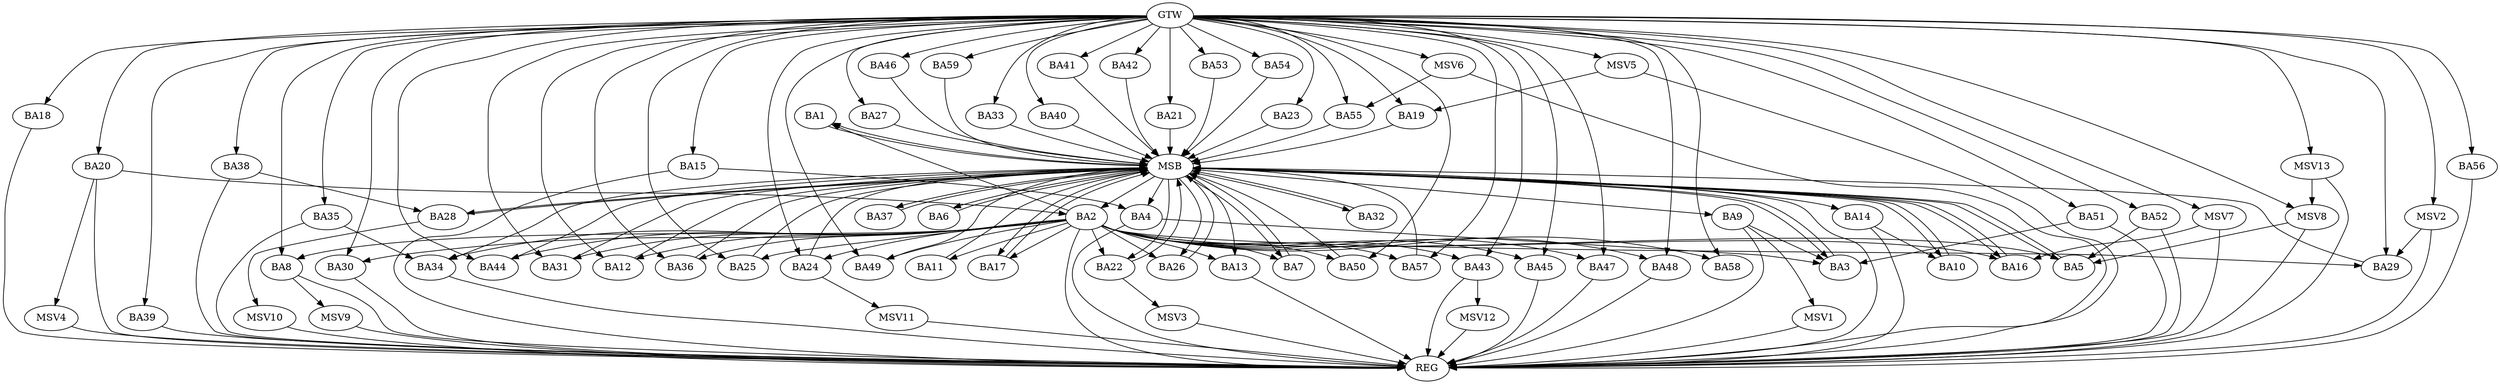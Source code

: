 strict digraph G {
  BA1 [ label="BA1" ];
  BA2 [ label="BA2" ];
  BA3 [ label="BA3" ];
  BA4 [ label="BA4" ];
  BA5 [ label="BA5" ];
  BA6 [ label="BA6" ];
  BA7 [ label="BA7" ];
  BA8 [ label="BA8" ];
  BA9 [ label="BA9" ];
  BA10 [ label="BA10" ];
  BA11 [ label="BA11" ];
  BA12 [ label="BA12" ];
  BA13 [ label="BA13" ];
  BA14 [ label="BA14" ];
  BA15 [ label="BA15" ];
  BA16 [ label="BA16" ];
  BA17 [ label="BA17" ];
  BA18 [ label="BA18" ];
  BA19 [ label="BA19" ];
  BA20 [ label="BA20" ];
  BA21 [ label="BA21" ];
  BA22 [ label="BA22" ];
  BA23 [ label="BA23" ];
  BA24 [ label="BA24" ];
  BA25 [ label="BA25" ];
  BA26 [ label="BA26" ];
  BA27 [ label="BA27" ];
  BA28 [ label="BA28" ];
  BA29 [ label="BA29" ];
  BA30 [ label="BA30" ];
  BA31 [ label="BA31" ];
  BA32 [ label="BA32" ];
  BA33 [ label="BA33" ];
  BA34 [ label="BA34" ];
  BA35 [ label="BA35" ];
  BA36 [ label="BA36" ];
  BA37 [ label="BA37" ];
  BA38 [ label="BA38" ];
  BA39 [ label="BA39" ];
  BA40 [ label="BA40" ];
  BA41 [ label="BA41" ];
  BA42 [ label="BA42" ];
  BA43 [ label="BA43" ];
  BA44 [ label="BA44" ];
  BA45 [ label="BA45" ];
  BA46 [ label="BA46" ];
  BA47 [ label="BA47" ];
  BA48 [ label="BA48" ];
  BA49 [ label="BA49" ];
  BA50 [ label="BA50" ];
  BA51 [ label="BA51" ];
  BA52 [ label="BA52" ];
  BA53 [ label="BA53" ];
  BA54 [ label="BA54" ];
  BA55 [ label="BA55" ];
  BA56 [ label="BA56" ];
  BA57 [ label="BA57" ];
  BA58 [ label="BA58" ];
  BA59 [ label="BA59" ];
  GTW [ label="GTW" ];
  REG [ label="REG" ];
  MSB [ label="MSB" ];
  MSV1 [ label="MSV1" ];
  MSV2 [ label="MSV2" ];
  MSV3 [ label="MSV3" ];
  MSV4 [ label="MSV4" ];
  MSV5 [ label="MSV5" ];
  MSV6 [ label="MSV6" ];
  MSV7 [ label="MSV7" ];
  MSV8 [ label="MSV8" ];
  MSV9 [ label="MSV9" ];
  MSV10 [ label="MSV10" ];
  MSV11 [ label="MSV11" ];
  MSV12 [ label="MSV12" ];
  MSV13 [ label="MSV13" ];
  BA2 -> BA1;
  BA4 -> BA3;
  BA9 -> BA3;
  BA14 -> BA10;
  BA15 -> BA4;
  BA20 -> BA2;
  BA35 -> BA34;
  BA38 -> BA28;
  BA51 -> BA3;
  BA52 -> BA5;
  GTW -> BA8;
  GTW -> BA12;
  GTW -> BA15;
  GTW -> BA18;
  GTW -> BA19;
  GTW -> BA20;
  GTW -> BA21;
  GTW -> BA23;
  GTW -> BA24;
  GTW -> BA25;
  GTW -> BA27;
  GTW -> BA29;
  GTW -> BA30;
  GTW -> BA31;
  GTW -> BA33;
  GTW -> BA35;
  GTW -> BA36;
  GTW -> BA38;
  GTW -> BA39;
  GTW -> BA40;
  GTW -> BA41;
  GTW -> BA42;
  GTW -> BA43;
  GTW -> BA44;
  GTW -> BA45;
  GTW -> BA46;
  GTW -> BA47;
  GTW -> BA48;
  GTW -> BA49;
  GTW -> BA50;
  GTW -> BA51;
  GTW -> BA52;
  GTW -> BA53;
  GTW -> BA54;
  GTW -> BA55;
  GTW -> BA56;
  GTW -> BA57;
  GTW -> BA58;
  GTW -> BA59;
  BA2 -> REG;
  BA4 -> REG;
  BA8 -> REG;
  BA9 -> REG;
  BA13 -> REG;
  BA14 -> REG;
  BA15 -> REG;
  BA18 -> REG;
  BA20 -> REG;
  BA30 -> REG;
  BA34 -> REG;
  BA35 -> REG;
  BA38 -> REG;
  BA39 -> REG;
  BA43 -> REG;
  BA45 -> REG;
  BA47 -> REG;
  BA48 -> REG;
  BA51 -> REG;
  BA52 -> REG;
  BA56 -> REG;
  BA1 -> MSB;
  MSB -> BA2;
  MSB -> REG;
  BA3 -> MSB;
  MSB -> BA1;
  BA5 -> MSB;
  MSB -> BA3;
  BA6 -> MSB;
  BA7 -> MSB;
  BA10 -> MSB;
  MSB -> BA6;
  BA11 -> MSB;
  BA12 -> MSB;
  MSB -> BA7;
  BA16 -> MSB;
  MSB -> BA13;
  BA17 -> MSB;
  BA19 -> MSB;
  MSB -> BA9;
  BA21 -> MSB;
  MSB -> BA10;
  BA22 -> MSB;
  BA23 -> MSB;
  MSB -> BA5;
  BA24 -> MSB;
  BA25 -> MSB;
  BA26 -> MSB;
  MSB -> BA16;
  BA27 -> MSB;
  BA28 -> MSB;
  BA29 -> MSB;
  BA31 -> MSB;
  BA32 -> MSB;
  MSB -> BA14;
  BA33 -> MSB;
  BA36 -> MSB;
  MSB -> BA26;
  BA37 -> MSB;
  MSB -> BA17;
  BA40 -> MSB;
  MSB -> BA37;
  BA41 -> MSB;
  BA42 -> MSB;
  BA44 -> MSB;
  MSB -> BA34;
  BA46 -> MSB;
  MSB -> BA28;
  BA49 -> MSB;
  BA50 -> MSB;
  MSB -> BA32;
  BA53 -> MSB;
  BA54 -> MSB;
  MSB -> BA22;
  BA55 -> MSB;
  MSB -> BA4;
  BA57 -> MSB;
  BA59 -> MSB;
  BA2 -> BA29;
  BA2 -> BA7;
  BA2 -> BA11;
  BA2 -> BA12;
  BA2 -> BA8;
  BA2 -> BA57;
  BA2 -> BA47;
  BA2 -> BA22;
  BA2 -> BA50;
  BA2 -> BA58;
  BA2 -> BA44;
  BA2 -> BA48;
  BA2 -> BA45;
  BA2 -> BA17;
  BA2 -> BA43;
  BA2 -> BA36;
  BA2 -> BA30;
  BA2 -> BA24;
  BA2 -> BA16;
  BA2 -> BA5;
  BA2 -> BA25;
  BA2 -> BA31;
  BA2 -> BA26;
  BA2 -> BA13;
  BA2 -> BA34;
  BA2 -> BA49;
  BA9 -> MSV1;
  MSV1 -> REG;
  MSV2 -> BA29;
  GTW -> MSV2;
  MSV2 -> REG;
  BA22 -> MSV3;
  MSV3 -> REG;
  BA20 -> MSV4;
  MSV4 -> REG;
  MSV5 -> BA19;
  GTW -> MSV5;
  MSV5 -> REG;
  MSV6 -> BA55;
  GTW -> MSV6;
  MSV6 -> REG;
  MSV7 -> BA16;
  GTW -> MSV7;
  MSV7 -> REG;
  MSV8 -> BA5;
  GTW -> MSV8;
  MSV8 -> REG;
  BA8 -> MSV9;
  MSV9 -> REG;
  BA28 -> MSV10;
  MSV10 -> REG;
  BA24 -> MSV11;
  MSV11 -> REG;
  BA43 -> MSV12;
  MSV12 -> REG;
  MSV13 -> MSV8;
  GTW -> MSV13;
  MSV13 -> REG;
}
